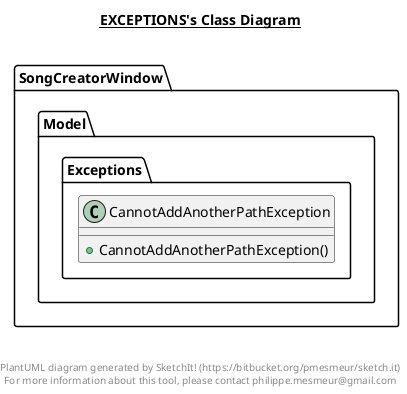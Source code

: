 @startuml

title __EXCEPTIONS's Class Diagram__\n

  namespace SongCreatorWindow {
    namespace Model {
      namespace Exceptions {
        class SongCreatorWindow.Model.Exceptions.CannotAddAnotherPathException {
            + CannotAddAnotherPathException()
        }
      }
    }
  }
  



right footer


PlantUML diagram generated by SketchIt! (https://bitbucket.org/pmesmeur/sketch.it)
For more information about this tool, please contact philippe.mesmeur@gmail.com
endfooter

@enduml
